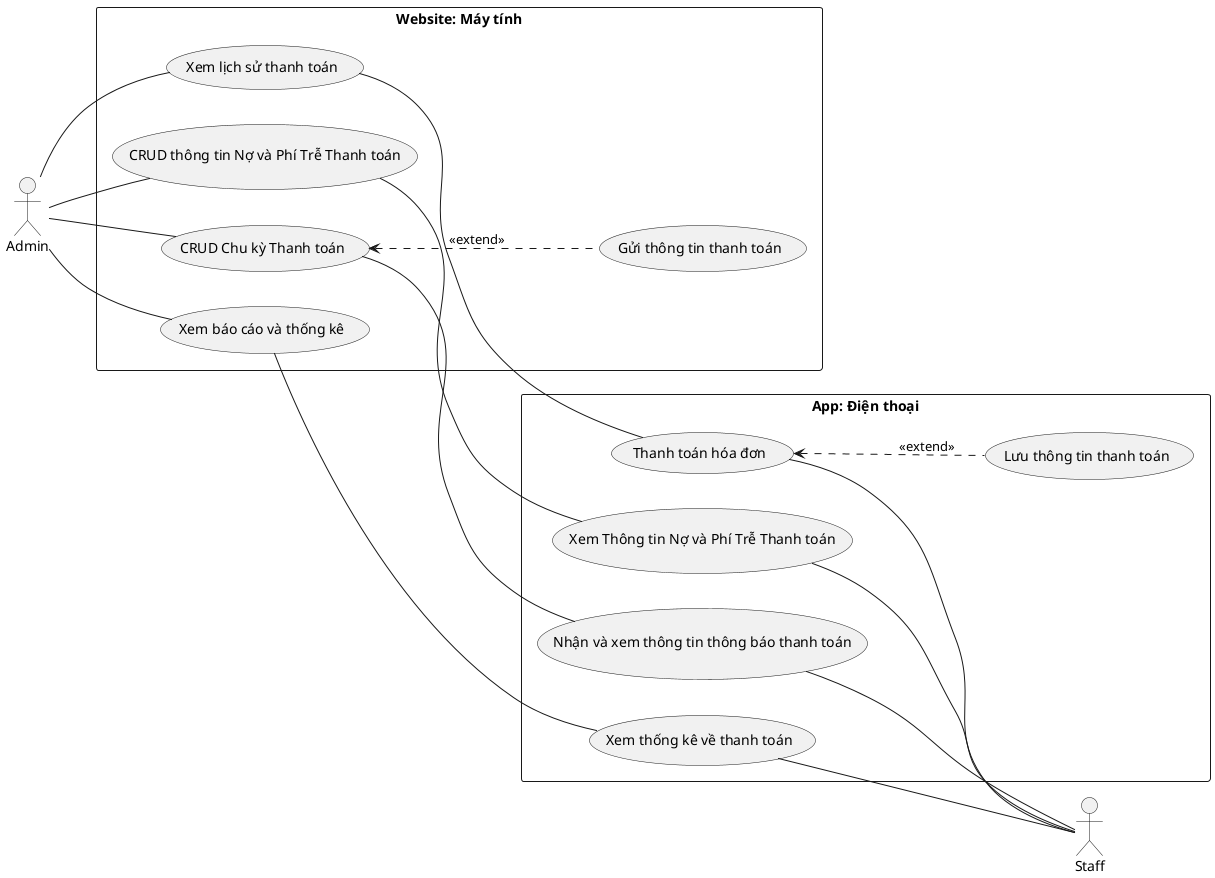 @startuml
left to right direction

actor Admin as C
actor Staff as S
rectangle "Website: Máy tính" {
  usecase (Xem lịch sử thanh toán) as UC1
  usecase (CRUD thông tin Nợ và Phí Trễ Thanh toán) as UC2
  usecase (CRUD Chu kỳ Thanh toán) as UC3
    (UC3)<..(Gửi thông tin thanh toán):<<extend>>
  usecase (Xem báo cáo và thống kê) as UC4
}

rectangle "App: Điện thoại" {
  usecase "Thanh toán hóa đơn" as UC5
    (UC5)<..(Lưu thông tin thanh toán):<<extend>>
  usecase "Xem Thông tin Nợ và Phí Trễ Thanh toán" as UC6
  usecase "Nhận và xem thông tin thông báo thanh toán" as UC7
  usecase "Xem thống kê về thanh toán" as UC8
  
}

C -- UC1
C -- UC2
C -- UC3
C -- UC4
UC5 -- S
UC6 -- S
UC7 -- S
UC8 -- S
UC1 -- UC5
UC2 -- UC6
UC3 -- UC7
UC4 -- UC8


@enduml

